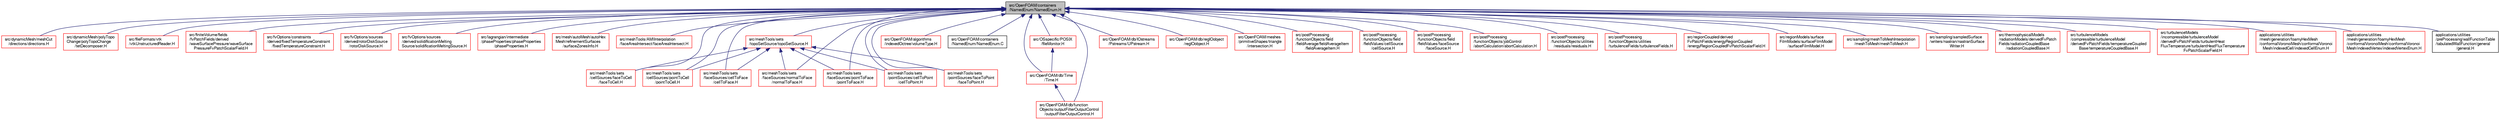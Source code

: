digraph "src/OpenFOAM/containers/NamedEnum/NamedEnum.H"
{
  bgcolor="transparent";
  edge [fontname="FreeSans",fontsize="10",labelfontname="FreeSans",labelfontsize="10"];
  node [fontname="FreeSans",fontsize="10",shape=record];
  Node57 [label="src/OpenFOAM/containers\l/NamedEnum/NamedEnum.H",height=0.2,width=0.4,color="black", fillcolor="grey75", style="filled", fontcolor="black"];
  Node57 -> Node58 [dir="back",color="midnightblue",fontsize="10",style="solid",fontname="FreeSans"];
  Node58 [label="src/dynamicMesh/meshCut\l/directions/directions.H",height=0.2,width=0.4,color="red",URL="$a00491.html"];
  Node57 -> Node61 [dir="back",color="midnightblue",fontsize="10",style="solid",fontname="FreeSans"];
  Node61 [label="src/dynamicMesh/polyTopo\lChange/polyTopoChange\l/tetDecomposer.H",height=0.2,width=0.4,color="red",URL="$a00818.html"];
  Node57 -> Node63 [dir="back",color="midnightblue",fontsize="10",style="solid",fontname="FreeSans"];
  Node63 [label="src/fileFormats/vtk\l/vtkUnstructuredReader.H",height=0.2,width=0.4,color="red",URL="$a01181.html"];
  Node57 -> Node68 [dir="back",color="midnightblue",fontsize="10",style="solid",fontname="FreeSans"];
  Node68 [label="src/finiteVolume/fields\l/fvPatchFields/derived\l/waveSurfacePressure/waveSurface\lPressureFvPatchScalarField.H",height=0.2,width=0.4,color="red",URL="$a02435.html"];
  Node57 -> Node70 [dir="back",color="midnightblue",fontsize="10",style="solid",fontname="FreeSans"];
  Node70 [label="src/fvOptions/constraints\l/derived/fixedTemperatureConstraint\l/fixedTemperatureConstraint.H",height=0.2,width=0.4,color="red",URL="$a04583.html"];
  Node57 -> Node72 [dir="back",color="midnightblue",fontsize="10",style="solid",fontname="FreeSans"];
  Node72 [label="src/fvOptions/sources\l/derived/rotorDiskSource\l/rotorDiskSource.H",height=0.2,width=0.4,color="red",URL="$a04715.html"];
  Node57 -> Node83 [dir="back",color="midnightblue",fontsize="10",style="solid",fontname="FreeSans"];
  Node83 [label="src/fvOptions/sources\l/derived/solidificationMelting\lSource/solidificationMeltingSource.H",height=0.2,width=0.4,color="red",URL="$a04748.html"];
  Node57 -> Node86 [dir="back",color="midnightblue",fontsize="10",style="solid",fontname="FreeSans"];
  Node86 [label="src/lagrangian/intermediate\l/phaseProperties/phaseProperties\l/phaseProperties.H",height=0.2,width=0.4,color="red",URL="$a05513.html"];
  Node57 -> Node108 [dir="back",color="midnightblue",fontsize="10",style="solid",fontname="FreeSans"];
  Node108 [label="src/mesh/autoMesh/autoHex\lMesh/refinementSurfaces\l/surfaceZonesInfo.H",height=0.2,width=0.4,color="red",URL="$a06962.html"];
  Node57 -> Node146 [dir="back",color="midnightblue",fontsize="10",style="solid",fontname="FreeSans"];
  Node146 [label="src/meshTools/AMIInterpolation\l/faceAreaIntersect/faceAreaIntersect.H",height=0.2,width=0.4,color="red",URL="$a07298.html"];
  Node57 -> Node486 [dir="back",color="midnightblue",fontsize="10",style="solid",fontname="FreeSans"];
  Node486 [label="src/meshTools/sets\l/cellSources/faceToCell\l/faceToCell.H",height=0.2,width=0.4,color="red",URL="$a07880.html"];
  Node57 -> Node488 [dir="back",color="midnightblue",fontsize="10",style="solid",fontname="FreeSans"];
  Node488 [label="src/meshTools/sets\l/cellSources/pointToCell\l/pointToCell.H",height=0.2,width=0.4,color="red",URL="$a07919.html"];
  Node57 -> Node491 [dir="back",color="midnightblue",fontsize="10",style="solid",fontname="FreeSans"];
  Node491 [label="src/meshTools/sets\l/faceSources/cellToFace\l/cellToFace.H",height=0.2,width=0.4,color="red",URL="$a07985.html"];
  Node57 -> Node493 [dir="back",color="midnightblue",fontsize="10",style="solid",fontname="FreeSans"];
  Node493 [label="src/meshTools/sets\l/faceSources/normalToFace\l/normalToFace.H",height=0.2,width=0.4,color="red",URL="$a08003.html"];
  Node57 -> Node495 [dir="back",color="midnightblue",fontsize="10",style="solid",fontname="FreeSans"];
  Node495 [label="src/meshTools/sets\l/faceSources/pointToFace\l/pointToFace.H",height=0.2,width=0.4,color="red",URL="$a08015.html"];
  Node57 -> Node497 [dir="back",color="midnightblue",fontsize="10",style="solid",fontname="FreeSans"];
  Node497 [label="src/meshTools/sets\l/pointSources/cellToPoint\l/cellToPoint.H",height=0.2,width=0.4,color="red",URL="$a08069.html"];
  Node57 -> Node499 [dir="back",color="midnightblue",fontsize="10",style="solid",fontname="FreeSans"];
  Node499 [label="src/meshTools/sets\l/pointSources/faceToPoint\l/faceToPoint.H",height=0.2,width=0.4,color="red",URL="$a08075.html"];
  Node57 -> Node501 [dir="back",color="midnightblue",fontsize="10",style="solid",fontname="FreeSans"];
  Node501 [label="src/meshTools/sets\l/topoSetSource/topoSetSource.H",height=0.2,width=0.4,color="red",URL="$a08159.html"];
  Node501 -> Node486 [dir="back",color="midnightblue",fontsize="10",style="solid",fontname="FreeSans"];
  Node501 -> Node488 [dir="back",color="midnightblue",fontsize="10",style="solid",fontname="FreeSans"];
  Node501 -> Node491 [dir="back",color="midnightblue",fontsize="10",style="solid",fontname="FreeSans"];
  Node501 -> Node493 [dir="back",color="midnightblue",fontsize="10",style="solid",fontname="FreeSans"];
  Node501 -> Node495 [dir="back",color="midnightblue",fontsize="10",style="solid",fontname="FreeSans"];
  Node501 -> Node497 [dir="back",color="midnightblue",fontsize="10",style="solid",fontname="FreeSans"];
  Node501 -> Node499 [dir="back",color="midnightblue",fontsize="10",style="solid",fontname="FreeSans"];
  Node57 -> Node578 [dir="back",color="midnightblue",fontsize="10",style="solid",fontname="FreeSans"];
  Node578 [label="src/OpenFOAM/algorithms\l/indexedOctree/volumeType.H",height=0.2,width=0.4,color="red",URL="$a08405.html"];
  Node57 -> Node689 [dir="back",color="midnightblue",fontsize="10",style="solid",fontname="FreeSans"];
  Node689 [label="src/OpenFOAM/containers\l/NamedEnum/NamedEnum.C",height=0.2,width=0.4,color="black",URL="$a08780.html"];
  Node57 -> Node690 [dir="back",color="midnightblue",fontsize="10",style="solid",fontname="FreeSans"];
  Node690 [label="src/OpenFOAM/db/function\lObjects/outputFilterOutputControl\l/outputFilterOutputControl.H",height=0.2,width=0.4,color="red",URL="$a08981.html"];
  Node57 -> Node780 [dir="back",color="midnightblue",fontsize="10",style="solid",fontname="FreeSans"];
  Node780 [label="src/OpenFOAM/db/IOstreams\l/Pstreams/UPstream.H",height=0.2,width=0.4,color="red",URL="$a09164.html"];
  Node57 -> Node4657 [dir="back",color="midnightblue",fontsize="10",style="solid",fontname="FreeSans"];
  Node4657 [label="src/OpenFOAM/db/regIOobject\l/regIOobject.H",height=0.2,width=0.4,color="red",URL="$a09251.html"];
  Node57 -> Node4389 [dir="back",color="midnightblue",fontsize="10",style="solid",fontname="FreeSans"];
  Node4389 [label="src/OpenFOAM/db/Time\l/Time.H",height=0.2,width=0.4,color="red",URL="$a09311.html"];
  Node4389 -> Node690 [dir="back",color="midnightblue",fontsize="10",style="solid",fontname="FreeSans"];
  Node57 -> Node4970 [dir="back",color="midnightblue",fontsize="10",style="solid",fontname="FreeSans"];
  Node4970 [label="src/OpenFOAM/meshes\l/primitiveShapes/triangle\l/intersection.H",height=0.2,width=0.4,color="red",URL="$a12101.html"];
  Node57 -> Node4975 [dir="back",color="midnightblue",fontsize="10",style="solid",fontname="FreeSans"];
  Node4975 [label="src/OSspecific/POSIX\l/fileMonitor.H",height=0.2,width=0.4,color="red",URL="$a12896.html"];
  Node4975 -> Node4389 [dir="back",color="midnightblue",fontsize="10",style="solid",fontname="FreeSans"];
  Node57 -> Node4976 [dir="back",color="midnightblue",fontsize="10",style="solid",fontname="FreeSans"];
  Node4976 [label="src/postProcessing\l/functionObjects/field\l/fieldAverage/fieldAverageItem\l/fieldAverageItem.H",height=0.2,width=0.4,color="red",URL="$a13223.html"];
  Node57 -> Node2576 [dir="back",color="midnightblue",fontsize="10",style="solid",fontname="FreeSans"];
  Node2576 [label="src/postProcessing\l/functionObjects/field\l/fieldValues/cellSource\l/cellSource.H",height=0.2,width=0.4,color="red",URL="$a13271.html"];
  Node57 -> Node2579 [dir="back",color="midnightblue",fontsize="10",style="solid",fontname="FreeSans"];
  Node2579 [label="src/postProcessing\l/functionObjects/field\l/fieldValues/faceSource\l/faceSource.H",height=0.2,width=0.4,color="red",URL="$a13292.html"];
  Node57 -> Node4979 [dir="back",color="midnightblue",fontsize="10",style="solid",fontname="FreeSans"];
  Node4979 [label="src/postProcessing\l/functionObjects/jobControl\l/abortCalculation/abortCalculation.H",height=0.2,width=0.4,color="red",URL="$a13652.html"];
  Node57 -> Node4954 [dir="back",color="midnightblue",fontsize="10",style="solid",fontname="FreeSans"];
  Node4954 [label="src/postProcessing\l/functionObjects/utilities\l/residuals/residuals.H",height=0.2,width=0.4,color="red",URL="$a13817.html"];
  Node57 -> Node4980 [dir="back",color="midnightblue",fontsize="10",style="solid",fontname="FreeSans"];
  Node4980 [label="src/postProcessing\l/functionObjects/utilities\l/turbulenceFields/turbulenceFields.H",height=0.2,width=0.4,color="red",URL="$a13871.html"];
  Node57 -> Node391 [dir="back",color="midnightblue",fontsize="10",style="solid",fontname="FreeSans"];
  Node391 [label="src/regionCoupled/derived\lFvPatchFields/energyRegionCoupled\l/energyRegionCoupledFvPatchScalarField.H",height=0.2,width=0.4,color="red",URL="$a14021.html"];
  Node57 -> Node289 [dir="back",color="midnightblue",fontsize="10",style="solid",fontname="FreeSans"];
  Node289 [label="src/regionModels/surface\lFilmModels/surfaceFilmModel\l/surfaceFilmModel.H",height=0.2,width=0.4,color="red",URL="$a14396.html"];
  Node57 -> Node414 [dir="back",color="midnightblue",fontsize="10",style="solid",fontname="FreeSans"];
  Node414 [label="src/sampling/meshToMeshInterpolation\l/meshToMesh/meshToMesh.H",height=0.2,width=0.4,color="red",URL="$a14555.html"];
  Node57 -> Node4049 [dir="back",color="midnightblue",fontsize="10",style="solid",fontname="FreeSans"];
  Node4049 [label="src/sampling/sampledSurface\l/writers/nastran/nastranSurface\lWriter.H",height=0.2,width=0.4,color="red",URL="$a14858.html"];
  Node57 -> Node3732 [dir="back",color="midnightblue",fontsize="10",style="solid",fontname="FreeSans"];
  Node3732 [label="src/thermophysicalModels\l/radiationModels/derivedFvPatch\lFields/radiationCoupledBase\l/radiationCoupledBase.H",height=0.2,width=0.4,color="red",URL="$a15941.html"];
  Node57 -> Node3733 [dir="back",color="midnightblue",fontsize="10",style="solid",fontname="FreeSans"];
  Node3733 [label="src/turbulenceModels\l/compressible/turbulenceModel\l/derivedFvPatchFields/temperatureCoupled\lBase/temperatureCoupledBase.H",height=0.2,width=0.4,color="red",URL="$a17327.html"];
  Node57 -> Node3328 [dir="back",color="midnightblue",fontsize="10",style="solid",fontname="FreeSans"];
  Node3328 [label="src/turbulenceModels\l/incompressible/turbulenceModel\l/derivedFvPatchFields/turbulentHeat\lFluxTemperature/turbulentHeatFluxTemperature\lFvPatchScalarField.H",height=0.2,width=0.4,color="red",URL="$a40256.html"];
  Node57 -> Node4981 [dir="back",color="midnightblue",fontsize="10",style="solid",fontname="FreeSans"];
  Node4981 [label="applications/utilities\l/mesh/generation/foamyHexMesh\l/conformalVoronoiMesh/conformalVoronoi\lMesh/indexedCell/indexedCellEnum.H",height=0.2,width=0.4,color="red",URL="$a18236.html"];
  Node57 -> Node4982 [dir="back",color="midnightblue",fontsize="10",style="solid",fontname="FreeSans"];
  Node4982 [label="applications/utilities\l/mesh/generation/foamyHexMesh\l/conformalVoronoiMesh/conformalVoronoi\lMesh/indexedVertex/indexedVertexEnum.H",height=0.2,width=0.4,color="red",URL="$a18257.html"];
  Node57 -> Node3293 [dir="back",color="midnightblue",fontsize="10",style="solid",fontname="FreeSans"];
  Node3293 [label="applications/utilities\l/preProcessing/wallFunctionTable\l/tabulatedWallFunction/general\l/general.H",height=0.2,width=0.4,color="black",URL="$a39446.html"];
}
